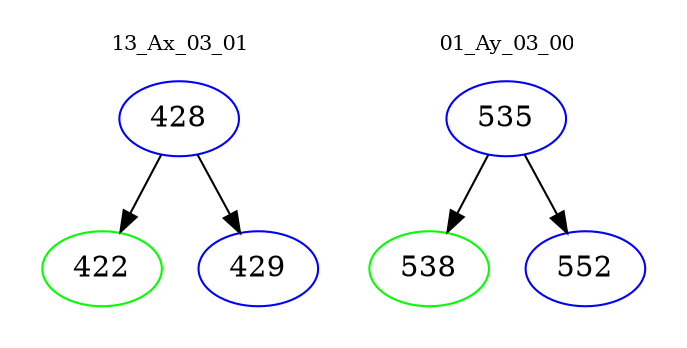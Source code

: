 digraph{
subgraph cluster_0 {
color = white
label = "13_Ax_03_01";
fontsize=10;
T0_428 [label="428", color="blue"]
T0_428 -> T0_422 [color="black"]
T0_422 [label="422", color="green"]
T0_428 -> T0_429 [color="black"]
T0_429 [label="429", color="blue"]
}
subgraph cluster_1 {
color = white
label = "01_Ay_03_00";
fontsize=10;
T1_535 [label="535", color="blue"]
T1_535 -> T1_538 [color="black"]
T1_538 [label="538", color="green"]
T1_535 -> T1_552 [color="black"]
T1_552 [label="552", color="blue"]
}
}
